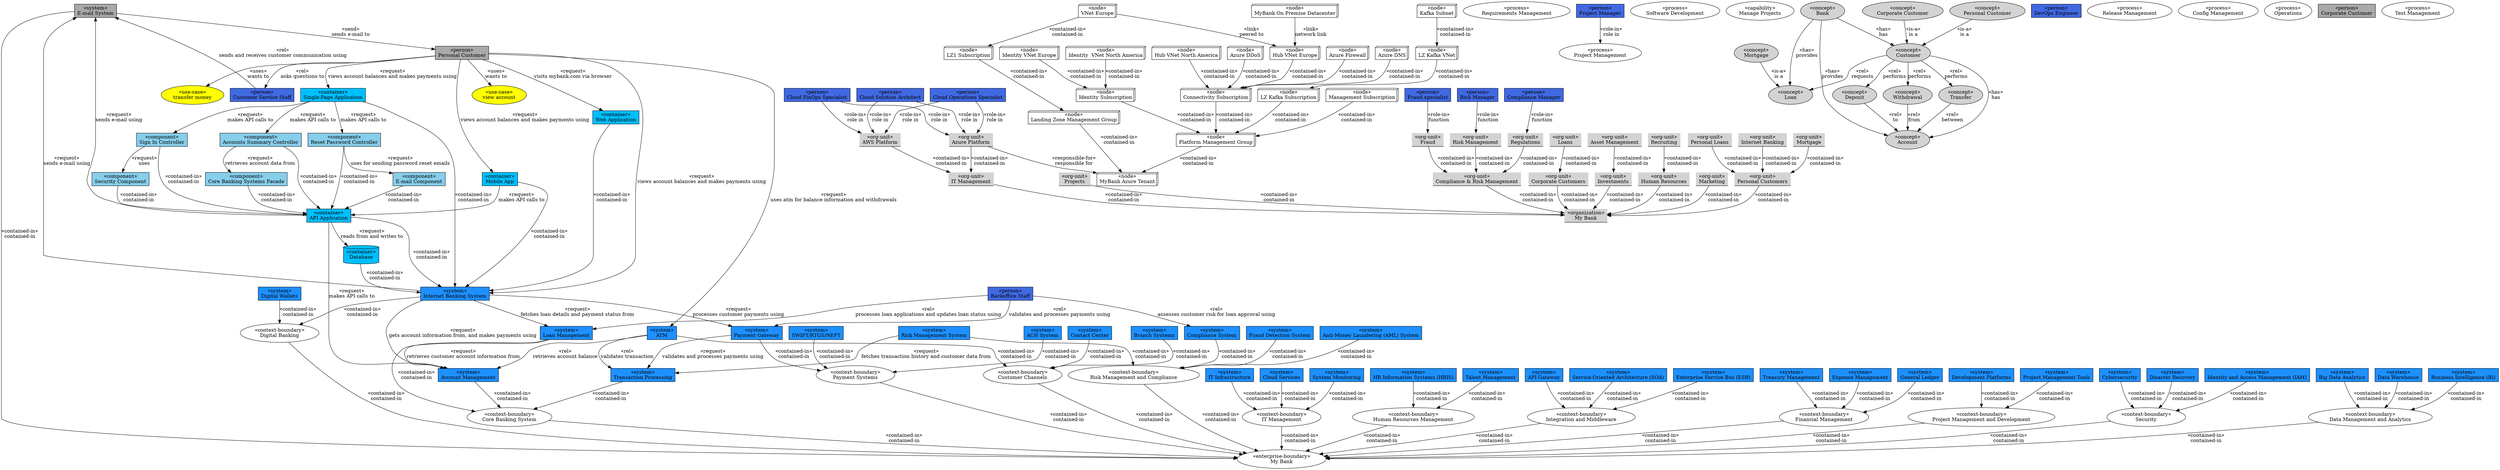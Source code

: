 digraph elements {
  // graph [splines=ortho]
mybank_data_management__big_data_analytics_system [shape=box style=filled fillcolor=dodgerblue label = "«system»\nBig Data Analytics"]
mybank_security__disaster_recovery_system [shape=box style=filled fillcolor=dodgerblue label = "«system»\nDisaster Recovery"]
mybank_it_management_azure__plz_kafka_subscription [shape=box3d  label = "«node»\nLZ Kafka Subscription"]
mybank__email_system [shape=box style=filled fillcolor=darkgrey label = "«system»\nE-mail System"]
mybank_financial_management__expense_management_system [shape=box style=filled fillcolor=dodgerblue label = "«system»\nExpense Management"]
mybank_customer_channels__branch_systems [shape=box style=filled fillcolor=dodgerblue label = "«system»\nBranch Systems"]
mybank_compliance__fraud_detection_system [shape=box style=filled fillcolor=dodgerblue label = "«system»\nFraud Detection System"]
mybank_organization_personal_customers__mortgage_org [shape=underline style=filled fillcolor=lightgrey label = "«org-unit»\nMortgage"]
mybank_project_management__dev_platforms [shape=box style=filled fillcolor=dodgerblue label = "«system»\nDevelopment Platforms"]
mybank_project_management__requirements_management [  label = "«process»\nRequirements Management"]
mybank_it_management__aws_unit [shape=underline style=filled fillcolor=lightgrey label = "«org-unit»\nAWS Platform"]
mybank_it_management_azure__connectivity_subscription [shape=box3d  label = "«node»\nConnectivity Subscription"]
mybank_digital_banking__digital_wallets_system [shape=box style=filled fillcolor=dodgerblue label = "«system»\nDigital Wallets"]
mybank_customer_channels__customer_service_staff [shape=box style=filled fillcolor=royalblue label = "«person»\nCustomer Service Staff"]
mybank_security__identity_access_management_system [shape=box style=filled fillcolor=dodgerblue label = "«system»\nIdentity and Access Management (IAM)"]
mybank_it_management_azure__alz1_vnet_europe [shape=box3d  label = "«node»\nVNet Europe"]
mybank__mybank_plc [  label = "«enterprise-boundary»\nMy Bank"]
mybank_compliance__risk_management_system [shape=box style=filled fillcolor=dodgerblue label = "«system»\nRisk Management System"]
mybank_project_management__projects_org [shape=underline style=filled fillcolor=lightgrey label = "«org-unit»\nProjects"]
mybank_organization_hr__recruiting [shape=underline style=filled fillcolor=lightgrey label = "«org-unit»\nRecruiting"]
mybank_compliance__compliance_org [shape=underline style=filled fillcolor=lightgrey label = "«org-unit»\nCompliance & Risk Management"]
mybank_project_management__project_management [  label = "«process»\nProject Management"]
mybank_integration_middleware__soa [shape=box style=filled fillcolor=dodgerblue label = "«system»\nService-Oriented Architecture (SOA)"]
mybank_it_management__cloud_finops_specialist [shape=box style=filled fillcolor=royalblue label = "«person»\nCloud FinOps Specialist"]
mybank_core_banking__context_boundary [  label = "«context-boundary»\nCore Banking System"]
mybank_payment__context_boundary [  label = "«context-boundary»\nPayment Systems"]
mybank_digital_banking_internet_banking_system__mobile_app [shape=box style=filled fillcolor=deepskyblue1 label = "«container»\nMobile App"]
mybank_project_management__software_development [  label = "«process»\nSoftware Development"]
mybank_infrastructure_management__cloud_services_system [shape=box style=filled fillcolor=dodgerblue label = "«system»\nCloud Services"]
mybank_digital_banking_internet_banking_system__api_application [shape=box style=filled fillcolor=deepskyblue1 label = "«container»\nAPI Application"]
mybank_it_management_azure__management_subscription [shape=box3d  label = "«node»\nManagement Subscription"]
mybank_organization__corporate_customers [shape=underline style=filled fillcolor=lightgrey label = "«org-unit»\nCorporate Customers"]
mybank_compliance__risk_manager [shape=box style=filled fillcolor=royalblue label = "«person»\nRisk Manager"]
mybank_organization_personal_customers__personal_loans_org [shape=underline style=filled fillcolor=lightgrey label = "«org-unit»\nPersonal Loans"]
mybank_compliance__context_boundary [  label = "«context-boundary»\nRisk Management and Compliance"]
mybank_human_resources__hris [shape=box style=filled fillcolor=dodgerblue label = "«system»\nHR Information Systems (HRIS)"]
mybank_project_management__manage_projects [  label = "«capability»\nManage Projects"]
mybank_compliance__risk_management [shape=underline style=filled fillcolor=lightgrey label = "«org-unit»\nRisk Management"]
mybank_organization__my_bank_organization [shape=underline style=filled fillcolor=lightgrey label = "«organization»\nMy Bank"]
mybank_it_management__context_boundary [  label = "«context-boundary»\nIT Management"]
mybank_it_management_azure__hub_vnet_europe [shape=box3d  label = "«node»\nHub VNet Europe"]
mybank_compliance__fraud [shape=underline style=filled fillcolor=lightgrey label = "«org-unit»\nFraud"]
mybank_infrastructure_management__system_monitoring_system [shape=box style=filled fillcolor=dodgerblue label = "«system»\nSystem Monitoring"]
mybank_concepts__mortgage [shape=ellipse style=filled fillcolor=lightgrey label = "«concept»\nMortgage"]
mybank_organization_personal_customers__internet_banking [shape=underline style=filled fillcolor=lightgrey label = "«org-unit»\nInternet Banking"]
mybank_it_management_azure__landing_zone_management_group [shape=box3d  label = "«node»\nLanding Zone Management Group"]
mybank_human_resources__context_boundary [  label = "«context-boundary»\nHuman Resources Management"]
mybank_project_management__devops_engineer [shape=box style=filled fillcolor=royalblue label = "«person»\nDevOps Engineer"]
mybank_it_management__cloud_operations_specialist [shape=box style=filled fillcolor=royalblue label = "«person»\nCloud Operations Specialist"]
mybank_compliance__fraud_specialist [shape=box style=filled fillcolor=royalblue label = "«person»\nFraud specialist"]
mybank_digital_banking_internet_banking_system__view_account [shape=ellipse style=filled fillcolor=yellow label = "«use-case»\nview account"]
mybank_project_management__release_management [  label = "«process»\nRelease Management"]
mybank_digital_banking_internet_banking_system__internet_banking_system [shape=box style=filled fillcolor=dodgerblue label = "«system»\nInternet Banking System"]
mybank_compliance__compliance_system [shape=box style=filled fillcolor=dodgerblue label = "«system»\nCompliance System"]
mybank_compliance__compliance_manager [shape=box style=filled fillcolor=royalblue label = "«person»\nCompliance Manager"]
mybank_it_management_azure__identity_vnet_north_america [shape=box3d  label = "«node»\nIdentity  VNet North America"]
mybank_data_management__data_warehouse_system [shape=box style=filled fillcolor=dodgerblue label = "«system»\nData Warehouse"]
mybank_concepts__transfer [shape=ellipse style=filled fillcolor=lightgrey label = "«concept»\nTransfer"]
mybank_concepts__personal_customer [shape=ellipse style=filled fillcolor=lightgrey label = "«concept»\nPersonal Customer"]
mybank_digital_banking_internet_banking_system__core_banking_systems_facade [shape=box style=filled fillcolor=skyblue label = "«component»\nCore Banking Systems Facade"]
mybank_integration_middleware__esb [shape=box style=filled fillcolor=dodgerblue label = "«system»\nEnterprise Service Bus (ESB)"]
mybank_it_management_azure__mybank_tenant [shape=box3d  label = "«node»\nMyBank Azure Tenant"]
mybank_project_management__config_management [  label = "«process»\nConfig Management"]
mybank_project_management__operations [  label = "«process»\nOperations"]
mybank_concepts__account [shape=ellipse style=filled fillcolor=lightgrey label = "«concept»\nAccount"]
mybank__integration_middleware_context [  label = "«context-boundary»\nIntegration and Middleware"]
mybank_concepts__bank [shape=ellipse style=filled fillcolor=lightgrey label = "«concept»\nBank"]
mybank_it_management__azure_unit [shape=underline style=filled fillcolor=lightgrey label = "«org-unit»\nAzure Platform"]
mybank_it_management__it_management_org [shape=underline style=filled fillcolor=lightgrey label = "«org-unit»\nIT Management"]
mybank_it_management_azure__ddos_protection [shape=box3d  label = "«node»\nAzure DDoS"]
mybank_investments__investments_org [shape=underline style=filled fillcolor=lightgrey label = "«org-unit»\nInvestments"]
mybank_organization__human_resources [shape=underline style=filled fillcolor=lightgrey label = "«org-unit»\nHuman Resources"]
mybank_digital_banking_internet_banking_system__web_app [shape=box style=filled fillcolor=deepskyblue1 label = "«container»\nWeb Application"]
mybank_it_management__cloud_solution_architect [shape=box style=filled fillcolor=royalblue label = "«person»\nCloud Solution Architect"]
mybank__personal_customer [shape=box style=filled fillcolor=darkgrey label = "«person»\nPersonal Customer"]
mybank_data_management__context_boundary [  label = "«context-boundary»\nData Management and Analytics"]
mybank_digital_banking_internet_banking_system__single_page_app [shape=box style=filled fillcolor=deepskyblue1 label = "«container»\nSingle-Page Application"]
mybank_it_management_azure__identity_vnet_europe [shape=box3d  label = "«node»\nIdentity VNet Europe"]
mybank_project_management__project_manager [shape=box style=filled fillcolor=royalblue label = "«person»\nProject Manager"]
mybank_payment__payment_gateway_system [shape=box style=filled fillcolor=dodgerblue label = "«system»\nPayment Gateway"]
mybank_digital_banking_internet_banking_system__transfer_money [shape=ellipse style=filled fillcolor=yellow label = "«use-case»\ntransfer money"]
mybank_it_management_azure__platform_management_group [shape=box3d  label = "«node»\nPlatform Management Group"]
mybank_it_management_onprem__data_center_europe [shape=box3d  label = "«node»\nMyBank On Premise Datacenter"]
mybank_organization__marketing [shape=underline style=filled fillcolor=lightgrey label = "«org-unit»\nMarketing"]
mybank_concepts__customer [shape=ellipse style=filled fillcolor=lightgrey label = "«concept»\nCustomer"]
mybank_integration_middleware__api_gateway [shape=box style=filled fillcolor=dodgerblue label = "«system»\nAPI Gateway"]
mybank_infrastructure_management__it_infrastructure_system [shape=box style=filled fillcolor=dodgerblue label = "«system»\nIT Infrastructure"]
mybank_digital_banking_internet_banking_system__reset_password_controller [shape=box style=filled fillcolor=skyblue label = "«component»\nReset Password Controller"]
mybank_project_management__project_management_tools [shape=box style=filled fillcolor=dodgerblue label = "«system»\nProject Management Tools"]
mybank_financial_management__context_boundary [  label = "«context-boundary»\nFinancial Management"]
mybank_concepts__deposit [shape=ellipse style=filled fillcolor=lightgrey label = "«concept»\nDeposit"]
mybank_core_banking__loan_management_system [shape=box style=filled fillcolor=dodgerblue label = "«system»\nLoan Management"]
mybank_it_management_azure__plz_kafka_subnet [shape=box3d  label = "«node»\nKafka Subnet"]
mybank_digital_banking_internet_banking_system__email_component [shape=box style=filled fillcolor=skyblue label = "«component»\nE-mail Component"]
mybank_payment__ach_system [shape=box style=filled fillcolor=dodgerblue label = "«system»\nACH System"]
mybank_it_management_azure__identity_subscription [shape=box3d  label = "«node»\nIdentity Subscription"]
mybank_concepts__corporate_customer [shape=ellipse style=filled fillcolor=lightgrey label = "«concept»\nCorporate Customer"]
mybank_concepts__withdrawal [shape=ellipse style=filled fillcolor=lightgrey label = "«concept»\nWithdrawal"]
mybank_financial_management__general_ledger_system [shape=box style=filled fillcolor=dodgerblue label = "«system»\nGeneral Ledger"]
mybank_it_management_azure__plz_kafka_vnet [shape=box3d  label = "«node»\nLZ Kafka VNet"]
mybank_compliance__aml_system [shape=box style=filled fillcolor=dodgerblue label = "«system»\nAnti-Money Laundering (AML) System"]
mybank_project_management__context_boundary [  label = "«context-boundary»\nProject Management and Development"]
mybank_digital_banking_internet_banking_system__security_component [shape=box style=filled fillcolor=skyblue label = "«component»\nSecurity Component"]
mybank_it_management_azure__firewall [shape=box3d  label = "«node»\nAzure Firewall"]
mybank_data_management__business_intelligence_system [shape=box style=filled fillcolor=dodgerblue label = "«system»\nBusiness Intelligence (BI)"]
mybank_it_management_azure__dns [shape=box3d  label = "«node»\nAzure DNS"]
mybank_it_management_azure__alz1_subscription [shape=box3d  label = "«node»\nLZ1 Subscription"]
mybank_it_management_azure__hub_vnet_north_america [shape=box3d  label = "«node»\nHub VNet North America"]
mybank_security__context_boundary [  label = "«context-boundary»\nSecurity"]
mybank_digital_banking_internet_banking_system__accounts_summary_controller [shape=box style=filled fillcolor=skyblue label = "«component»\nAccounts Summary Controller"]
mybank_customer_channels__atm [shape=box style=filled fillcolor=dodgerblue label = "«system»\nATM"]
mybank_customer_channels__contact_center_system [shape=box style=filled fillcolor=dodgerblue label = "«system»\nContact Center"]
mybank_security__cybersecurity_system [shape=box style=filled fillcolor=dodgerblue label = "«system»\nCybersecurity"]
mybank__corporate_customer [shape=box style=filled fillcolor=darkgrey label = "«person»\nCorporate Customer"]
mybank_payment__swift_rtgs_neft_system [shape=box style=filled fillcolor=dodgerblue label = "«system»\nSWIFT/RTGS/NEFT"]
mybank_organization__personal_customers [shape=underline style=filled fillcolor=lightgrey label = "«org-unit»\nPersonal Customers"]
mybank_concepts__loan [shape=ellipse style=filled fillcolor=lightgrey label = "«concept»\nLoan"]
mybank_financial_management__treasury_management_system [shape=box style=filled fillcolor=dodgerblue label = "«system»\nTreasury Management"]
mybank_core_banking__backoffice_staff [shape=box style=filled fillcolor=royalblue label = "«person»\nBackoffice Staff"]
mybank_core_banking__account_management_system [shape=box style=filled fillcolor=dodgerblue label = "«system»\nAccount Management"]
mybank_core_banking__transaction_processing_system [shape=box style=filled fillcolor=dodgerblue label = "«system»\nTransaction Processing"]
mybank_investments__asset_management_org [shape=underline style=filled fillcolor=lightgrey label = "«org-unit»\nAsset Management"]
mybank_digital_banking__context_boundary [  label = "«context-boundary»\nDigital Banking"]
mybank_human_resources__talent_management_system [shape=box style=filled fillcolor=dodgerblue label = "«system»\nTalent Management"]
mybank_project_management__test_management [  label = "«process»\nTest Management"]
mybank_digital_banking_internet_banking_system__sign_in_controller [shape=box style=filled fillcolor=skyblue label = "«component»\nSign In Controller"]
mybank_digital_banking_internet_banking_system__database [shape=cylinder style=filled fillcolor=deepskyblue1 label = "«container»\nDatabase"]
mybank_organization_corporate_customers__loans_org [shape=underline style=filled fillcolor=lightgrey label = "«org-unit»\nLoans"]
mybank_customer_channels__context_boundary [  label = "«context-boundary»\nCustomer Channels"]
mybank_compliance__regulations [shape=underline style=filled fillcolor=lightgrey label = "«org-unit»\nRegulations"]
 
mybank_data_management__context_boundary -> mybank__mybank_plc [label = "«contained-in»\ncontained-in"]
mybank_data_management__big_data_analytics_system -> mybank_data_management__context_boundary [label = "«contained-in»\ncontained-in"]
mybank__personal_customer -> mybank_digital_banking_internet_banking_system__web_app [label = "«request»\nvisits mybank.com via browser"]
mybank_it_management_azure__plz_kafka_subscription -> mybank_it_management_azure__platform_management_group [label = "«contained-in»\ncontained-in"]
mybank_organization_hr__recruiting -> mybank_organization__human_resources [label = "«contained-in»\ncontained-in"]
mybank_it_management_azure__alz1_vnet_europe -> mybank_it_management_azure__alz1_subscription [label = "«contained-in»\ncontained-in"]
mybank_compliance__compliance_manager -> mybank_compliance__regulations [label = "«role-in»\nfunction"]
mybank_compliance__risk_management -> mybank_compliance__compliance_org [label = "«contained-in»\ncontained-in"]
mybank_organization_corporate_customers__loans_org -> mybank_organization__corporate_customers [label = "«contained-in»\ncontained-in"]
mybank_customer_channels__contact_center_system -> mybank_customer_channels__context_boundary [label = "«contained-in»\ncontained-in"]
mybank_digital_banking_internet_banking_system__security_component -> mybank_digital_banking_internet_banking_system__api_application [label = "«contained-in»\ncontained-in"]
mybank_payment__payment_gateway_system -> mybank_core_banking__transaction_processing_system [label = "«request»\nvalidates and processes payments using"]
mybank_it_management__cloud_operations_specialist -> mybank_it_management__aws_unit [label = "«role-in»\nrole in"]
mybank_concepts__customer -> mybank_concepts__transfer [label = "«rel»\nperforms"]
mybank_compliance__risk_management_system -> mybank_compliance__context_boundary [label = "«contained-in»\ncontained-in"]
mybank_it_management_azure__connectivity_subscription -> mybank_it_management_azure__platform_management_group [label = "«contained-in»\ncontained-in"]
mybank_it_management__azure_unit -> mybank_it_management__it_management_org [label = "«contained-in»\ncontained-in"]
mybank_digital_banking__context_boundary -> mybank__mybank_plc [label = "«contained-in»\ncontained-in"]
mybank_project_management__projects_org -> mybank_organization__my_bank_organization [label = "«contained-in»\ncontained-in"]
mybank_digital_banking_internet_banking_system__api_application -> mybank_digital_banking_internet_banking_system__internet_banking_system [label = "«contained-in»\ncontained-in"]
mybank_it_management__cloud_solution_architect -> mybank_it_management__azure_unit [label = "«role-in»\nrole in"]
mybank_payment__ach_system -> mybank_payment__context_boundary [label = "«contained-in»\ncontained-in"]
mybank_digital_banking_internet_banking_system__internet_banking_system -> mybank__email_system [label = "«request»\nsends e-mail using"]
mybank_financial_management__context_boundary -> mybank__mybank_plc [label = "«contained-in»\ncontained-in"]
mybank_project_management__context_boundary -> mybank__mybank_plc [label = "«contained-in»\ncontained-in"]
mybank_compliance__compliance_org -> mybank_organization__my_bank_organization [label = "«contained-in»\ncontained-in"]
mybank_financial_management__treasury_management_system -> mybank_financial_management__context_boundary [label = "«contained-in»\ncontained-in"]
mybank_financial_management__expense_management_system -> mybank_financial_management__context_boundary [label = "«contained-in»\ncontained-in"]
mybank_security__identity_access_management_system -> mybank_security__context_boundary [label = "«contained-in»\ncontained-in"]
mybank_infrastructure_management__it_infrastructure_system -> mybank_it_management__context_boundary [label = "«contained-in»\ncontained-in"]
mybank_project_management__dev_platforms -> mybank_project_management__context_boundary [label = "«contained-in»\ncontained-in"]
mybank_concepts__transfer -> mybank_concepts__account [label = "«rel»\nbetween"]
mybank_concepts__customer -> mybank_concepts__account [label = "«has»\nhas"]
mybank_it_management_azure__dns -> mybank_it_management_azure__connectivity_subscription [label = "«contained-in»\ncontained-in"]
mybank_it_management__cloud_solution_architect -> mybank_it_management__aws_unit [label = "«role-in»\nrole in"]
mybank_integration_middleware__soa -> mybank__integration_middleware_context [label = "«contained-in»\ncontained-in"]
mybank_organization_personal_customers__mortgage_org -> mybank_organization__personal_customers [label = "«contained-in»\ncontained-in"]
mybank_payment__swift_rtgs_neft_system -> mybank_payment__context_boundary [label = "«contained-in»\ncontained-in"]
mybank_organization__personal_customers -> mybank_organization__my_bank_organization [label = "«contained-in»\ncontained-in"]
mybank_customer_channels__atm -> mybank_core_banking__account_management_system [label = "«rel»\nretrieves account balance"]
mybank_it_management__it_management_org -> mybank_organization__my_bank_organization [label = "«contained-in»\ncontained-in"]
mybank_concepts__customer -> mybank_concepts__deposit [label = "«rel»\nperforms"]
mybank_customer_channels__atm -> mybank_customer_channels__context_boundary [label = "«contained-in»\ncontained-in"]
mybank_digital_banking_internet_banking_system__accounts_summary_controller -> mybank_digital_banking_internet_banking_system__core_banking_systems_facade [label = "«request»\nretrieves account data from"]
mybank_customer_channels__context_boundary -> mybank__mybank_plc [label = "«contained-in»\ncontained-in"]
mybank__integration_middleware_context -> mybank__mybank_plc [label = "«contained-in»\ncontained-in"]
mybank_it_management__azure_unit -> mybank_it_management_azure__mybank_tenant [label = "«responsible-for»\nresponsible for"]
mybank_digital_banking_internet_banking_system__api_application -> mybank__email_system [label = "«request»\nsends e-mail using"]
mybank_digital_banking_internet_banking_system__api_application -> mybank_core_banking__account_management_system [label = "«request»\nmakes API calls to"]
mybank_integration_middleware__api_gateway -> mybank__integration_middleware_context [label = "«contained-in»\ncontained-in"]
mybank_core_banking__transaction_processing_system -> mybank_core_banking__context_boundary [label = "«contained-in»\ncontained-in"]
mybank_core_banking__backoffice_staff -> mybank_compliance__compliance_system [label = "«rel»\nassesses customer risk for loan approval using"]
mybank_digital_banking__digital_wallets_system -> mybank_digital_banking__context_boundary [label = "«contained-in»\ncontained-in"]
mybank_investments__asset_management_org -> mybank_investments__investments_org [label = "«contained-in»\ncontained-in"]
mybank__personal_customer -> mybank_digital_banking_internet_banking_system__single_page_app [label = "«request»\nviews account balances and makes payments using"]
mybank_digital_banking_internet_banking_system__reset_password_controller -> mybank_digital_banking_internet_banking_system__email_component [label = "«request»\nuses for sending password reset emails"]
mybank_core_banking__loan_management_system -> mybank_core_banking__account_management_system [label = "«request»\nretrieves customer account information from"]
mybank_digital_banking_internet_banking_system__reset_password_controller -> mybank_digital_banking_internet_banking_system__api_application [label = "«contained-in»\ncontained-in"]
mybank_it_management_azure__firewall -> mybank_it_management_azure__connectivity_subscription [label = "«contained-in»\ncontained-in"]
mybank_it_management_azure__plz_kafka_subnet -> mybank_it_management_azure__plz_kafka_vnet [label = "«contained-in»\ncontained-in"]
mybank__personal_customer -> mybank_digital_banking_internet_banking_system__view_account [label = "«uses»\nwants to"]
mybank_core_banking__backoffice_staff -> mybank_payment__payment_gateway_system [label = "«rel»\nvalidates and processes payments using"]
mybank_digital_banking_internet_banking_system__email_component -> mybank_digital_banking_internet_banking_system__api_application [label = "«contained-in»\ncontained-in"]
mybank_it_management_azure__landing_zone_management_group -> mybank_it_management_azure__mybank_tenant [label = "«contained-in»\ncontained-in"]
mybank_it_management__cloud_operations_specialist -> mybank_it_management__azure_unit [label = "«role-in»\nrole in"]
mybank_it_management__context_boundary -> mybank__mybank_plc [label = "«contained-in»\ncontained-in"]
mybank_digital_banking_internet_banking_system__single_page_app -> mybank_digital_banking_internet_banking_system__internet_banking_system [label = "«contained-in»\ncontained-in"]
mybank_payment__payment_gateway_system -> mybank_payment__context_boundary [label = "«contained-in»\ncontained-in"]
mybank_it_management_azure__identity_vnet_north_america -> mybank_it_management_azure__identity_subscription [label = "«contained-in»\ncontained-in"]
mybank_core_banking__loan_management_system -> mybank_core_banking__context_boundary [label = "«contained-in»\ncontained-in"]
mybank_investments__investments_org -> mybank_organization__my_bank_organization [label = "«contained-in»\ncontained-in"]
mybank_project_management__project_manager -> mybank_project_management__project_management [label = "«role-in»\nrole in"]
mybank_it_management_azure__alz1_vnet_europe -> mybank_it_management_azure__hub_vnet_europe [label = "«link»\npeered to"]
mybank_organization__corporate_customers -> mybank_organization__my_bank_organization [label = "«contained-in»\ncontained-in"]
mybank_compliance__context_boundary -> mybank__mybank_plc [label = "«contained-in»\ncontained-in"]
mybank_digital_banking_internet_banking_system__mobile_app -> mybank_digital_banking_internet_banking_system__api_application [label = "«request»\nmakes API calls to"]
mybank__email_system -> mybank__personal_customer [label = "«send»\nsends e-mail to"]
mybank_it_management_azure__hub_vnet_north_america -> mybank_it_management_azure__connectivity_subscription [label = "«contained-in»\ncontained-in"]
mybank_customer_channels__atm -> mybank_core_banking__transaction_processing_system [label = "«rel»\nvalidates transaction"]
mybank_infrastructure_management__cloud_services_system -> mybank_it_management__context_boundary [label = "«contained-in»\ncontained-in"]
mybank_digital_banking_internet_banking_system__single_page_app -> mybank_digital_banking_internet_banking_system__sign_in_controller [label = "«request»\nmakes API calls to"]
mybank_digital_banking_internet_banking_system__internet_banking_system -> mybank_core_banking__loan_management_system [label = "«request»\nfetches loan details and payment status from"]
mybank_it_management_azure__identity_subscription -> mybank_it_management_azure__platform_management_group [label = "«contained-in»\ncontained-in"]
mybank_customer_channels__customer_service_staff -> mybank__email_system [label = "«rel»\nsends and receives customer communication using"]
mybank_core_banking__account_management_system -> mybank_core_banking__context_boundary [label = "«contained-in»\ncontained-in"]
mybank__personal_customer -> mybank_customer_channels__customer_service_staff [label = "«rel»\nasks questions to"]
mybank_it_management__aws_unit -> mybank_it_management__it_management_org [label = "«contained-in»\ncontained-in"]
mybank_it_management_azure__alz1_subscription -> mybank_it_management_azure__landing_zone_management_group [label = "«contained-in»\ncontained-in"]
mybank_concepts__corporate_customer -> mybank_concepts__customer [label = "«is-a»\nis a"]
mybank_organization_personal_customers__internet_banking -> mybank_organization__personal_customers [label = "«contained-in»\ncontained-in"]
mybank_customer_channels__branch_systems -> mybank_customer_channels__context_boundary [label = "«contained-in»\ncontained-in"]
mybank__email_system -> mybank__mybank_plc [label = "«contained-in»\ncontained-in"]
mybank__personal_customer -> mybank_digital_banking_internet_banking_system__internet_banking_system [label = "«request»\nviews account balances and makes payments using"]
mybank_financial_management__general_ledger_system -> mybank_financial_management__context_boundary [label = "«contained-in»\ncontained-in"]
mybank_digital_banking_internet_banking_system__core_banking_systems_facade -> mybank_digital_banking_internet_banking_system__api_application [label = "«contained-in»\ncontained-in"]
mybank_concepts__personal_customer -> mybank_concepts__customer [label = "«is-a»\nis a"]
mybank_digital_banking_internet_banking_system__single_page_app -> mybank_digital_banking_internet_banking_system__reset_password_controller [label = "«request»\nmakes API calls to"]
mybank_digital_banking_internet_banking_system__web_app -> mybank_digital_banking_internet_banking_system__internet_banking_system [label = "«contained-in»\ncontained-in"]
mybank_security__context_boundary -> mybank__mybank_plc [label = "«contained-in»\ncontained-in"]
mybank_it_management_azure__identity_vnet_europe -> mybank_it_management_azure__identity_subscription [label = "«contained-in»\ncontained-in"]
mybank_digital_banking_internet_banking_system__sign_in_controller -> mybank_digital_banking_internet_banking_system__security_component [label = "«request»\nuses"]
mybank_it_management_azure__ddos_protection -> mybank_it_management_azure__connectivity_subscription [label = "«contained-in»\ncontained-in"]
mybank_concepts__mortgage -> mybank_concepts__loan [label = "«is-a»\nis a"]
mybank_integration_middleware__esb -> mybank__integration_middleware_context [label = "«contained-in»\ncontained-in"]
mybank_compliance__risk_manager -> mybank_compliance__risk_management [label = "«role-in»\nfunction"]
mybank__personal_customer -> mybank_customer_channels__atm [label = "«request»\nuses atm for balance information and withdrawals"]
mybank_concepts__withdrawal -> mybank_concepts__account [label = "«rel»\nfrom"]
mybank_human_resources__hris -> mybank_human_resources__context_boundary [label = "«contained-in»\ncontained-in"]
mybank_it_management__cloud_finops_specialist -> mybank_it_management__aws_unit [label = "«role-in»\nrole in"]
mybank_compliance__fraud -> mybank_compliance__compliance_org [label = "«contained-in»\ncontained-in"]
mybank_organization_personal_customers__personal_loans_org -> mybank_organization__personal_customers [label = "«contained-in»\ncontained-in"]
mybank_it_management_azure__platform_management_group -> mybank_it_management_azure__mybank_tenant [label = "«contained-in»\ncontained-in"]
mybank_compliance__fraud_detection_system -> mybank_compliance__context_boundary [label = "«contained-in»\ncontained-in"]
mybank_concepts__deposit -> mybank_concepts__account [label = "«rel»\nto"]
mybank__personal_customer -> mybank_digital_banking_internet_banking_system__transfer_money [label = "«uses»\nwants to"]
mybank_security__cybersecurity_system -> mybank_security__context_boundary [label = "«contained-in»\ncontained-in"]
mybank_compliance__fraud_specialist -> mybank_compliance__fraud [label = "«role-in»\nfunction"]
mybank_concepts__bank -> mybank_concepts__customer [label = "«has»\nhas"]
mybank_digital_banking_internet_banking_system__internet_banking_system -> mybank_digital_banking__context_boundary [label = "«contained-in»\ncontained-in"]
mybank_concepts__customer -> mybank_concepts__withdrawal [label = "«rel»\nperforms"]
mybank_digital_banking_internet_banking_system__internet_banking_system -> mybank_core_banking__account_management_system [label = "«request»\ngets account information from, and makes payments using"]
mybank_payment__context_boundary -> mybank__mybank_plc [label = "«contained-in»\ncontained-in"]
mybank_it_management__cloud_finops_specialist -> mybank_it_management__azure_unit [label = "«role-in»\nrole in"]
mybank_digital_banking_internet_banking_system__single_page_app -> mybank_digital_banking_internet_banking_system__accounts_summary_controller [label = "«request»\nmakes API calls to"]
mybank_concepts__bank -> mybank_concepts__account [label = "«has»\nprovides"]
mybank_organization__human_resources -> mybank_organization__my_bank_organization [label = "«contained-in»\ncontained-in"]
mybank_core_banking__context_boundary -> mybank__mybank_plc [label = "«contained-in»\ncontained-in"]
mybank_digital_banking_internet_banking_system__mobile_app -> mybank_digital_banking_internet_banking_system__internet_banking_system [label = "«contained-in»\ncontained-in"]
mybank_concepts__customer -> mybank_concepts__loan [label = "«rel»\nrequests"]
mybank_infrastructure_management__system_monitoring_system -> mybank_it_management__context_boundary [label = "«contained-in»\ncontained-in"]
mybank_human_resources__context_boundary -> mybank__mybank_plc [label = "«contained-in»\ncontained-in"]
mybank_data_management__business_intelligence_system -> mybank_data_management__context_boundary [label = "«contained-in»\ncontained-in"]
mybank_core_banking__backoffice_staff -> mybank_core_banking__loan_management_system [label = "«rel»\nprocesses loan applications and updates loan status using"]
mybank_it_management_azure__plz_kafka_vnet -> mybank_it_management_azure__plz_kafka_subscription [label = "«contained-in»\ncontained-in"]
mybank_it_management_azure__management_subscription -> mybank_it_management_azure__platform_management_group [label = "«contained-in»\ncontained-in"]
mybank_compliance__risk_management_system -> mybank_core_banking__transaction_processing_system [label = "«request»\nfetches transaction history and customer data from"]
mybank_compliance__aml_system -> mybank_compliance__context_boundary [label = "«contained-in»\ncontained-in"]
mybank_concepts__bank -> mybank_concepts__loan [label = "«has»\nprovides"]
mybank_human_resources__talent_management_system -> mybank_human_resources__context_boundary [label = "«contained-in»\ncontained-in"]
mybank_digital_banking_internet_banking_system__accounts_summary_controller -> mybank_digital_banking_internet_banking_system__api_application [label = "«contained-in»\ncontained-in"]
mybank_security__disaster_recovery_system -> mybank_security__context_boundary [label = "«contained-in»\ncontained-in"]
mybank_data_management__data_warehouse_system -> mybank_data_management__context_boundary [label = "«contained-in»\ncontained-in"]
mybank_digital_banking_internet_banking_system__internet_banking_system -> mybank_payment__payment_gateway_system [label = "«request»\nprocesses customer payments using"]
mybank_compliance__compliance_system -> mybank_compliance__context_boundary [label = "«contained-in»\ncontained-in"]
mybank__personal_customer -> mybank_digital_banking_internet_banking_system__mobile_app [label = "«request»\nviews account balances and makes payments using"]
mybank_organization__marketing -> mybank_organization__my_bank_organization [label = "«contained-in»\ncontained-in"]
mybank_digital_banking_internet_banking_system__api_application -> mybank_digital_banking_internet_banking_system__database [label = "«request»\nreads from and writes to"]
mybank_it_management_azure__hub_vnet_europe -> mybank_it_management_azure__connectivity_subscription [label = "«contained-in»\ncontained-in"]
mybank_project_management__project_management_tools -> mybank_project_management__context_boundary [label = "«contained-in»\ncontained-in"]
mybank_digital_banking_internet_banking_system__sign_in_controller -> mybank_digital_banking_internet_banking_system__api_application [label = "«contained-in»\ncontained-in"]
mybank_compliance__regulations -> mybank_compliance__compliance_org [label = "«contained-in»\ncontained-in"]
mybank_it_management_onprem__data_center_europe -> mybank_it_management_azure__hub_vnet_europe [label = "«link»\nnetwork link"]
mybank_digital_banking_internet_banking_system__database -> mybank_digital_banking_internet_banking_system__internet_banking_system [label = "«contained-in»\ncontained-in"]
 
}
